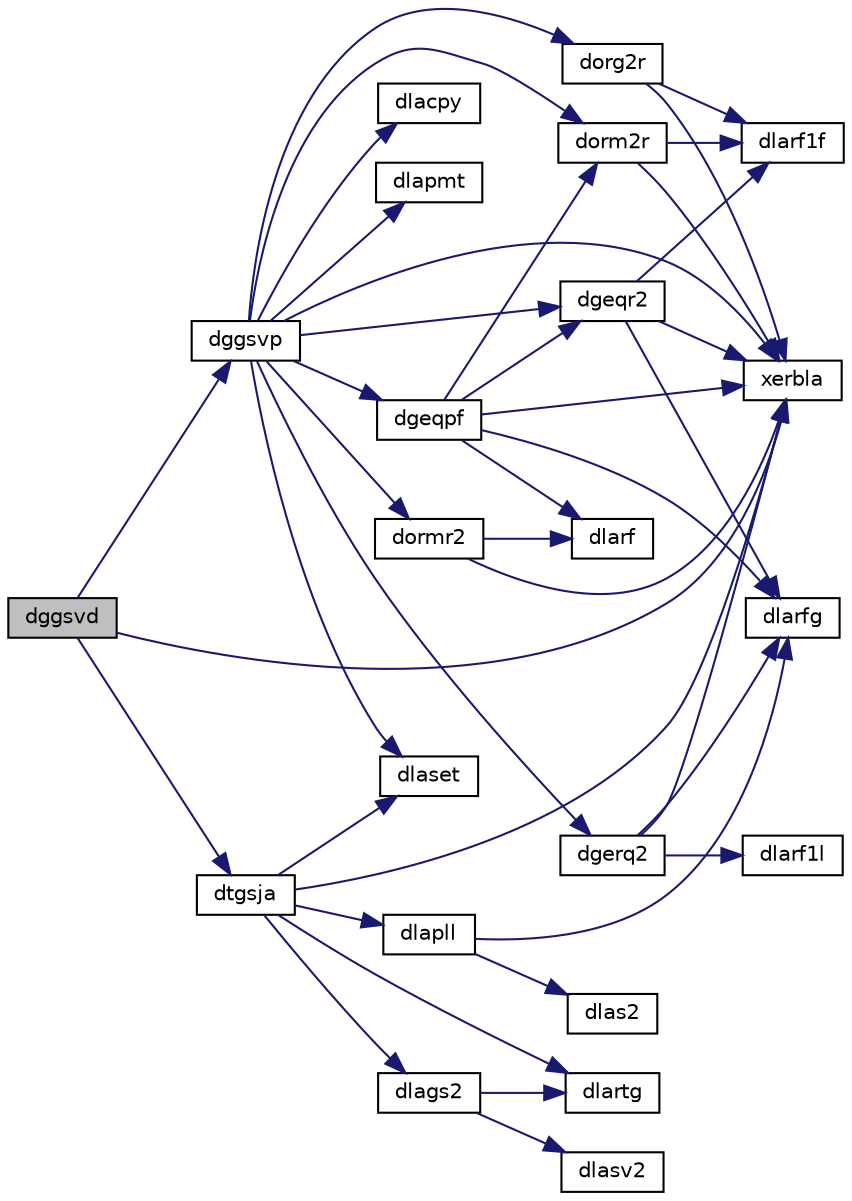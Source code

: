digraph "dggsvd"
{
 // LATEX_PDF_SIZE
  edge [fontname="Helvetica",fontsize="10",labelfontname="Helvetica",labelfontsize="10"];
  node [fontname="Helvetica",fontsize="10",shape=record];
  rankdir="LR";
  Node1 [label="dggsvd",height=0.2,width=0.4,color="black", fillcolor="grey75", style="filled", fontcolor="black",tooltip="DGGSVD computes the singular value decomposition (SVD) for OTHER matrices"];
  Node1 -> Node2 [color="midnightblue",fontsize="10",style="solid",fontname="Helvetica"];
  Node2 [label="dggsvp",height=0.2,width=0.4,color="black", fillcolor="white", style="filled",URL="$dggsvp_8f.html#a82130cf3f0801366c02d2b46ea7bd908",tooltip="DGGSVP"];
  Node2 -> Node3 [color="midnightblue",fontsize="10",style="solid",fontname="Helvetica"];
  Node3 [label="dgeqpf",height=0.2,width=0.4,color="black", fillcolor="white", style="filled",URL="$dgeqpf_8f.html#aecad6eac294d2df861c6ae3b614c1ce8",tooltip="DGEQPF"];
  Node3 -> Node4 [color="midnightblue",fontsize="10",style="solid",fontname="Helvetica"];
  Node4 [label="dgeqr2",height=0.2,width=0.4,color="black", fillcolor="white", style="filled",URL="$dgeqr2_8f.html#a86586a8c4f1c31707724ed70e92f6f34",tooltip="DGEQR2 computes the QR factorization of a general rectangular matrix using an unblocked algorithm."];
  Node4 -> Node5 [color="midnightblue",fontsize="10",style="solid",fontname="Helvetica"];
  Node5 [label="dlarf1f",height=0.2,width=0.4,color="black", fillcolor="white", style="filled",URL="$dlarf1f_8f.html#a553446f22ec537c5ff7f1335b90c4470",tooltip="DLARF1F applies an elementary reflector to a general rectangular"];
  Node4 -> Node6 [color="midnightblue",fontsize="10",style="solid",fontname="Helvetica"];
  Node6 [label="dlarfg",height=0.2,width=0.4,color="black", fillcolor="white", style="filled",URL="$dlarfg_8f.html#aabb59655e820b3551af27781bd716143",tooltip="DLARFG generates an elementary reflector (Householder matrix)."];
  Node4 -> Node7 [color="midnightblue",fontsize="10",style="solid",fontname="Helvetica"];
  Node7 [label="xerbla",height=0.2,width=0.4,color="black", fillcolor="white", style="filled",URL="$xerbla_8f.html#a377ee61015baf8dea7770b3a404b1c07",tooltip="XERBLA"];
  Node3 -> Node8 [color="midnightblue",fontsize="10",style="solid",fontname="Helvetica"];
  Node8 [label="dlarf",height=0.2,width=0.4,color="black", fillcolor="white", style="filled",URL="$dlarf_8f.html#a39a2b39f56ce497b218c5f48339ee712",tooltip="DLARF applies an elementary reflector to a general rectangular matrix."];
  Node3 -> Node6 [color="midnightblue",fontsize="10",style="solid",fontname="Helvetica"];
  Node3 -> Node9 [color="midnightblue",fontsize="10",style="solid",fontname="Helvetica"];
  Node9 [label="dorm2r",height=0.2,width=0.4,color="black", fillcolor="white", style="filled",URL="$dorm2r_8f.html#a16f17277972002c33a44e9a7a04bb64f",tooltip="DORM2R multiplies a general matrix by the orthogonal matrix from a QR factorization determined by sge..."];
  Node9 -> Node5 [color="midnightblue",fontsize="10",style="solid",fontname="Helvetica"];
  Node9 -> Node7 [color="midnightblue",fontsize="10",style="solid",fontname="Helvetica"];
  Node3 -> Node7 [color="midnightblue",fontsize="10",style="solid",fontname="Helvetica"];
  Node2 -> Node4 [color="midnightblue",fontsize="10",style="solid",fontname="Helvetica"];
  Node2 -> Node10 [color="midnightblue",fontsize="10",style="solid",fontname="Helvetica"];
  Node10 [label="dgerq2",height=0.2,width=0.4,color="black", fillcolor="white", style="filled",URL="$dgerq2_8f.html#a360f5b8b756dc7d366c3decfcdf89000",tooltip="DGERQ2 computes the RQ factorization of a general rectangular matrix using an unblocked algorithm."];
  Node10 -> Node11 [color="midnightblue",fontsize="10",style="solid",fontname="Helvetica"];
  Node11 [label="dlarf1l",height=0.2,width=0.4,color="black", fillcolor="white", style="filled",URL="$dlarf1l_8f.html#a85171d322dda63ef89a1abe0b3fa6b4f",tooltip="DLARF1L applies an elementary reflector to a general rectangular"];
  Node10 -> Node6 [color="midnightblue",fontsize="10",style="solid",fontname="Helvetica"];
  Node10 -> Node7 [color="midnightblue",fontsize="10",style="solid",fontname="Helvetica"];
  Node2 -> Node12 [color="midnightblue",fontsize="10",style="solid",fontname="Helvetica"];
  Node12 [label="dlacpy",height=0.2,width=0.4,color="black", fillcolor="white", style="filled",URL="$dlacpy_8f.html#a7eb8731ffab2734378157c40964bf788",tooltip="DLACPY copies all or part of one two-dimensional array to another."];
  Node2 -> Node13 [color="midnightblue",fontsize="10",style="solid",fontname="Helvetica"];
  Node13 [label="dlapmt",height=0.2,width=0.4,color="black", fillcolor="white", style="filled",URL="$dlapmt_8f.html#ae8c1cf92f99ff26b8730c2fa2fbfd8d0",tooltip="DLAPMT performs a forward or backward permutation of the columns of a matrix."];
  Node2 -> Node14 [color="midnightblue",fontsize="10",style="solid",fontname="Helvetica"];
  Node14 [label="dlaset",height=0.2,width=0.4,color="black", fillcolor="white", style="filled",URL="$dlaset_8f.html#a89e332374c7cd87e5db54bfe21550bc3",tooltip="DLASET initializes the off-diagonal elements and the diagonal elements of a matrix to given values."];
  Node2 -> Node15 [color="midnightblue",fontsize="10",style="solid",fontname="Helvetica"];
  Node15 [label="dorg2r",height=0.2,width=0.4,color="black", fillcolor="white", style="filled",URL="$dorg2r_8f.html#a0598b93548008b36c26ce99b314e77e5",tooltip="DORG2R generates all or part of the orthogonal matrix Q from a QR factorization determined by sgeqrf ..."];
  Node15 -> Node5 [color="midnightblue",fontsize="10",style="solid",fontname="Helvetica"];
  Node15 -> Node7 [color="midnightblue",fontsize="10",style="solid",fontname="Helvetica"];
  Node2 -> Node9 [color="midnightblue",fontsize="10",style="solid",fontname="Helvetica"];
  Node2 -> Node16 [color="midnightblue",fontsize="10",style="solid",fontname="Helvetica"];
  Node16 [label="dormr2",height=0.2,width=0.4,color="black", fillcolor="white", style="filled",URL="$dormr2_8f.html#add68bb66ae7f9c7e5bc8a87154894be2",tooltip="DORMR2 multiplies a general matrix by the orthogonal matrix from a RQ factorization determined by sge..."];
  Node16 -> Node8 [color="midnightblue",fontsize="10",style="solid",fontname="Helvetica"];
  Node16 -> Node7 [color="midnightblue",fontsize="10",style="solid",fontname="Helvetica"];
  Node2 -> Node7 [color="midnightblue",fontsize="10",style="solid",fontname="Helvetica"];
  Node1 -> Node17 [color="midnightblue",fontsize="10",style="solid",fontname="Helvetica"];
  Node17 [label="dtgsja",height=0.2,width=0.4,color="black", fillcolor="white", style="filled",URL="$dtgsja_8f.html#a735d79ef7de07a8458981915eaa0aae8",tooltip="DTGSJA"];
  Node17 -> Node18 [color="midnightblue",fontsize="10",style="solid",fontname="Helvetica"];
  Node18 [label="dlags2",height=0.2,width=0.4,color="black", fillcolor="white", style="filled",URL="$dlags2_8f.html#a81f2fe4ff54dc550df187655d17e61c4",tooltip="DLAGS2 computes 2-by-2 orthogonal matrices U, V, and Q, and applies them to matrices A and B such tha..."];
  Node18 -> Node19 [color="midnightblue",fontsize="10",style="solid",fontname="Helvetica"];
  Node19 [label="dlartg",height=0.2,width=0.4,color="black", fillcolor="white", style="filled",URL="$dlartg_8f90.html#a86f8f877eaea0386cdc2c3c175d9ea88",tooltip="DLARTG generates a plane rotation with real cosine and real sine."];
  Node18 -> Node20 [color="midnightblue",fontsize="10",style="solid",fontname="Helvetica"];
  Node20 [label="dlasv2",height=0.2,width=0.4,color="black", fillcolor="white", style="filled",URL="$dlasv2_8f.html#aee8e05a707783a9fba5d213093453543",tooltip="DLASV2 computes the singular value decomposition of a 2-by-2 triangular matrix."];
  Node17 -> Node21 [color="midnightblue",fontsize="10",style="solid",fontname="Helvetica"];
  Node21 [label="dlapll",height=0.2,width=0.4,color="black", fillcolor="white", style="filled",URL="$dlapll_8f.html#a29ca36fd484bb98a9badd427d337ed59",tooltip="DLAPLL measures the linear dependence of two vectors."];
  Node21 -> Node6 [color="midnightblue",fontsize="10",style="solid",fontname="Helvetica"];
  Node21 -> Node22 [color="midnightblue",fontsize="10",style="solid",fontname="Helvetica"];
  Node22 [label="dlas2",height=0.2,width=0.4,color="black", fillcolor="white", style="filled",URL="$dlas2_8f.html#a307400bc17cbe31b5b8827a2802efae4",tooltip="DLAS2 computes singular values of a 2-by-2 triangular matrix."];
  Node17 -> Node19 [color="midnightblue",fontsize="10",style="solid",fontname="Helvetica"];
  Node17 -> Node14 [color="midnightblue",fontsize="10",style="solid",fontname="Helvetica"];
  Node17 -> Node7 [color="midnightblue",fontsize="10",style="solid",fontname="Helvetica"];
  Node1 -> Node7 [color="midnightblue",fontsize="10",style="solid",fontname="Helvetica"];
}
